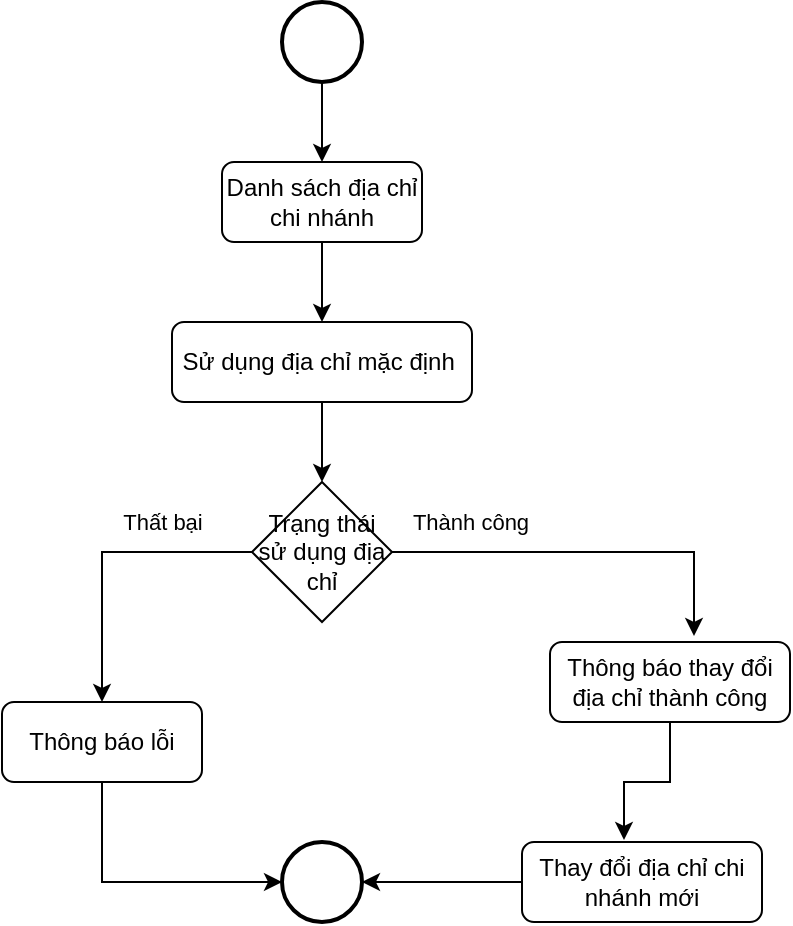 <mxfile version="22.1.21" type="device">
  <diagram id="C5RBs43oDa-KdzZeNtuy" name="Page-1">
    <mxGraphModel dx="1290" dy="621" grid="1" gridSize="10" guides="1" tooltips="1" connect="1" arrows="1" fold="1" page="1" pageScale="1" pageWidth="827" pageHeight="1169" math="0" shadow="0">
      <root>
        <mxCell id="WIyWlLk6GJQsqaUBKTNV-0" />
        <mxCell id="WIyWlLk6GJQsqaUBKTNV-1" parent="WIyWlLk6GJQsqaUBKTNV-0" />
        <mxCell id="jyn04-j02J3WpNCFXRRM-0" style="edgeStyle=orthogonalEdgeStyle;rounded=0;orthogonalLoop=1;jettySize=auto;html=1;entryX=0.5;entryY=0;entryDx=0;entryDy=0;" edge="1" parent="WIyWlLk6GJQsqaUBKTNV-1" source="JjuOMAhSUkjG7GydBlQf-0" target="JjuOMAhSUkjG7GydBlQf-1">
          <mxGeometry relative="1" as="geometry" />
        </mxCell>
        <mxCell id="JjuOMAhSUkjG7GydBlQf-0" value="" style="strokeWidth=2;html=1;shape=mxgraph.flowchart.start_2;whiteSpace=wrap;" parent="WIyWlLk6GJQsqaUBKTNV-1" vertex="1">
          <mxGeometry x="160" y="20" width="40" height="40" as="geometry" />
        </mxCell>
        <mxCell id="JjuOMAhSUkjG7GydBlQf-16" style="edgeStyle=orthogonalEdgeStyle;rounded=0;orthogonalLoop=1;jettySize=auto;html=1;" parent="WIyWlLk6GJQsqaUBKTNV-1" source="JjuOMAhSUkjG7GydBlQf-1" target="JjuOMAhSUkjG7GydBlQf-2" edge="1">
          <mxGeometry relative="1" as="geometry" />
        </mxCell>
        <mxCell id="JjuOMAhSUkjG7GydBlQf-1" value="Danh sách địa chỉ chi nhánh" style="rounded=1;whiteSpace=wrap;html=1;" parent="WIyWlLk6GJQsqaUBKTNV-1" vertex="1">
          <mxGeometry x="130" y="100" width="100" height="40" as="geometry" />
        </mxCell>
        <mxCell id="JjuOMAhSUkjG7GydBlQf-15" style="edgeStyle=orthogonalEdgeStyle;rounded=0;orthogonalLoop=1;jettySize=auto;html=1;" parent="WIyWlLk6GJQsqaUBKTNV-1" source="JjuOMAhSUkjG7GydBlQf-2" target="JjuOMAhSUkjG7GydBlQf-3" edge="1">
          <mxGeometry relative="1" as="geometry" />
        </mxCell>
        <mxCell id="JjuOMAhSUkjG7GydBlQf-2" value="Sử dụng địa chỉ mặc định&amp;nbsp;" style="rounded=1;whiteSpace=wrap;html=1;" parent="WIyWlLk6GJQsqaUBKTNV-1" vertex="1">
          <mxGeometry x="105" y="180" width="150" height="40" as="geometry" />
        </mxCell>
        <mxCell id="JjuOMAhSUkjG7GydBlQf-5" style="edgeStyle=orthogonalEdgeStyle;rounded=0;orthogonalLoop=1;jettySize=auto;html=1;entryX=0.5;entryY=0;entryDx=0;entryDy=0;" parent="WIyWlLk6GJQsqaUBKTNV-1" source="JjuOMAhSUkjG7GydBlQf-3" target="JjuOMAhSUkjG7GydBlQf-4" edge="1">
          <mxGeometry relative="1" as="geometry" />
        </mxCell>
        <mxCell id="JjuOMAhSUkjG7GydBlQf-6" value="Thất bại" style="edgeLabel;html=1;align=center;verticalAlign=middle;resizable=0;points=[];" parent="JjuOMAhSUkjG7GydBlQf-5" vertex="1" connectable="0">
          <mxGeometry x="-0.36" relative="1" as="geometry">
            <mxPoint x="3" y="-15" as="offset" />
          </mxGeometry>
        </mxCell>
        <mxCell id="JjuOMAhSUkjG7GydBlQf-3" value="Trạng thái sử dụng địa chỉ" style="rhombus;whiteSpace=wrap;html=1;" parent="WIyWlLk6GJQsqaUBKTNV-1" vertex="1">
          <mxGeometry x="145" y="260" width="70" height="70" as="geometry" />
        </mxCell>
        <mxCell id="JjuOMAhSUkjG7GydBlQf-4" value="Thông báo lỗi" style="rounded=1;whiteSpace=wrap;html=1;" parent="WIyWlLk6GJQsqaUBKTNV-1" vertex="1">
          <mxGeometry x="20" y="370" width="100" height="40" as="geometry" />
        </mxCell>
        <mxCell id="JjuOMAhSUkjG7GydBlQf-7" value="" style="strokeWidth=2;html=1;shape=mxgraph.flowchart.start_2;whiteSpace=wrap;" parent="WIyWlLk6GJQsqaUBKTNV-1" vertex="1">
          <mxGeometry x="160" y="440" width="40" height="40" as="geometry" />
        </mxCell>
        <mxCell id="JjuOMAhSUkjG7GydBlQf-8" value="Thông báo thay đổi địa chỉ thành công" style="rounded=1;whiteSpace=wrap;html=1;" parent="WIyWlLk6GJQsqaUBKTNV-1" vertex="1">
          <mxGeometry x="294" y="340" width="120" height="40" as="geometry" />
        </mxCell>
        <mxCell id="JjuOMAhSUkjG7GydBlQf-9" style="edgeStyle=orthogonalEdgeStyle;rounded=0;orthogonalLoop=1;jettySize=auto;html=1;entryX=0.6;entryY=-0.075;entryDx=0;entryDy=0;entryPerimeter=0;" parent="WIyWlLk6GJQsqaUBKTNV-1" source="JjuOMAhSUkjG7GydBlQf-3" target="JjuOMAhSUkjG7GydBlQf-8" edge="1">
          <mxGeometry relative="1" as="geometry" />
        </mxCell>
        <mxCell id="JjuOMAhSUkjG7GydBlQf-10" value="Thành công" style="edgeLabel;html=1;align=center;verticalAlign=middle;resizable=0;points=[];" parent="JjuOMAhSUkjG7GydBlQf-9" vertex="1" connectable="0">
          <mxGeometry x="-0.477" y="-2" relative="1" as="geometry">
            <mxPoint x="-12" y="-17" as="offset" />
          </mxGeometry>
        </mxCell>
        <mxCell id="JjuOMAhSUkjG7GydBlQf-11" value="Thay đổi địa chỉ chi nhánh mới" style="rounded=1;whiteSpace=wrap;html=1;" parent="WIyWlLk6GJQsqaUBKTNV-1" vertex="1">
          <mxGeometry x="280" y="440" width="120" height="40" as="geometry" />
        </mxCell>
        <mxCell id="JjuOMAhSUkjG7GydBlQf-12" style="edgeStyle=orthogonalEdgeStyle;rounded=0;orthogonalLoop=1;jettySize=auto;html=1;entryX=1;entryY=0.5;entryDx=0;entryDy=0;entryPerimeter=0;" parent="WIyWlLk6GJQsqaUBKTNV-1" source="JjuOMAhSUkjG7GydBlQf-11" target="JjuOMAhSUkjG7GydBlQf-7" edge="1">
          <mxGeometry relative="1" as="geometry" />
        </mxCell>
        <mxCell id="JjuOMAhSUkjG7GydBlQf-13" style="edgeStyle=orthogonalEdgeStyle;rounded=0;orthogonalLoop=1;jettySize=auto;html=1;exitX=0.5;exitY=1;exitDx=0;exitDy=0;entryX=0;entryY=0.5;entryDx=0;entryDy=0;entryPerimeter=0;" parent="WIyWlLk6GJQsqaUBKTNV-1" source="JjuOMAhSUkjG7GydBlQf-4" target="JjuOMAhSUkjG7GydBlQf-7" edge="1">
          <mxGeometry relative="1" as="geometry" />
        </mxCell>
        <mxCell id="JjuOMAhSUkjG7GydBlQf-14" style="edgeStyle=orthogonalEdgeStyle;rounded=0;orthogonalLoop=1;jettySize=auto;html=1;entryX=0.425;entryY=-0.025;entryDx=0;entryDy=0;entryPerimeter=0;" parent="WIyWlLk6GJQsqaUBKTNV-1" source="JjuOMAhSUkjG7GydBlQf-8" target="JjuOMAhSUkjG7GydBlQf-11" edge="1">
          <mxGeometry relative="1" as="geometry" />
        </mxCell>
      </root>
    </mxGraphModel>
  </diagram>
</mxfile>
